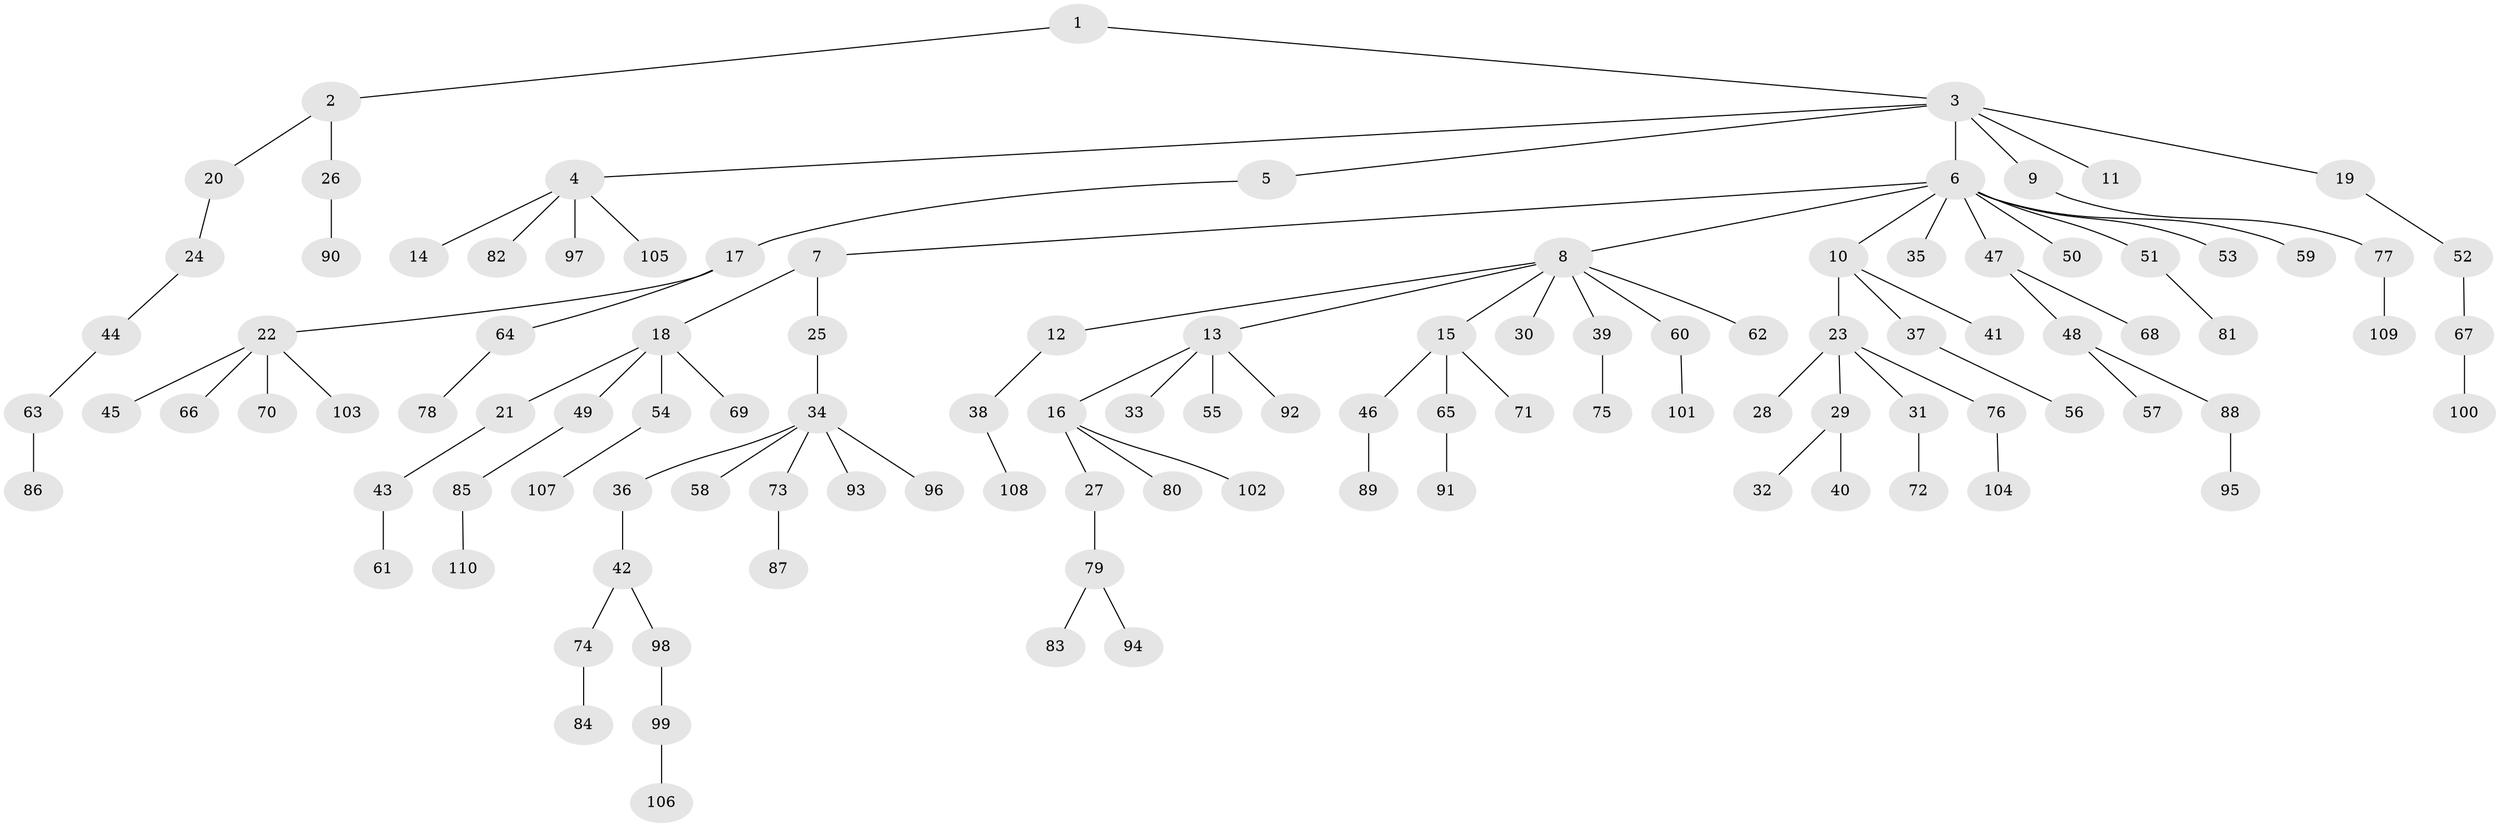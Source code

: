 // Generated by graph-tools (version 1.1) at 2025/15/03/09/25 04:15:21]
// undirected, 110 vertices, 109 edges
graph export_dot {
graph [start="1"]
  node [color=gray90,style=filled];
  1;
  2;
  3;
  4;
  5;
  6;
  7;
  8;
  9;
  10;
  11;
  12;
  13;
  14;
  15;
  16;
  17;
  18;
  19;
  20;
  21;
  22;
  23;
  24;
  25;
  26;
  27;
  28;
  29;
  30;
  31;
  32;
  33;
  34;
  35;
  36;
  37;
  38;
  39;
  40;
  41;
  42;
  43;
  44;
  45;
  46;
  47;
  48;
  49;
  50;
  51;
  52;
  53;
  54;
  55;
  56;
  57;
  58;
  59;
  60;
  61;
  62;
  63;
  64;
  65;
  66;
  67;
  68;
  69;
  70;
  71;
  72;
  73;
  74;
  75;
  76;
  77;
  78;
  79;
  80;
  81;
  82;
  83;
  84;
  85;
  86;
  87;
  88;
  89;
  90;
  91;
  92;
  93;
  94;
  95;
  96;
  97;
  98;
  99;
  100;
  101;
  102;
  103;
  104;
  105;
  106;
  107;
  108;
  109;
  110;
  1 -- 2;
  1 -- 3;
  2 -- 20;
  2 -- 26;
  3 -- 4;
  3 -- 5;
  3 -- 6;
  3 -- 9;
  3 -- 11;
  3 -- 19;
  4 -- 14;
  4 -- 82;
  4 -- 97;
  4 -- 105;
  5 -- 17;
  6 -- 7;
  6 -- 8;
  6 -- 10;
  6 -- 35;
  6 -- 47;
  6 -- 50;
  6 -- 51;
  6 -- 53;
  6 -- 59;
  7 -- 18;
  7 -- 25;
  8 -- 12;
  8 -- 13;
  8 -- 15;
  8 -- 30;
  8 -- 39;
  8 -- 60;
  8 -- 62;
  9 -- 77;
  10 -- 23;
  10 -- 37;
  10 -- 41;
  12 -- 38;
  13 -- 16;
  13 -- 33;
  13 -- 55;
  13 -- 92;
  15 -- 46;
  15 -- 65;
  15 -- 71;
  16 -- 27;
  16 -- 80;
  16 -- 102;
  17 -- 22;
  17 -- 64;
  18 -- 21;
  18 -- 49;
  18 -- 54;
  18 -- 69;
  19 -- 52;
  20 -- 24;
  21 -- 43;
  22 -- 45;
  22 -- 66;
  22 -- 70;
  22 -- 103;
  23 -- 28;
  23 -- 29;
  23 -- 31;
  23 -- 76;
  24 -- 44;
  25 -- 34;
  26 -- 90;
  27 -- 79;
  29 -- 32;
  29 -- 40;
  31 -- 72;
  34 -- 36;
  34 -- 58;
  34 -- 73;
  34 -- 93;
  34 -- 96;
  36 -- 42;
  37 -- 56;
  38 -- 108;
  39 -- 75;
  42 -- 74;
  42 -- 98;
  43 -- 61;
  44 -- 63;
  46 -- 89;
  47 -- 48;
  47 -- 68;
  48 -- 57;
  48 -- 88;
  49 -- 85;
  51 -- 81;
  52 -- 67;
  54 -- 107;
  60 -- 101;
  63 -- 86;
  64 -- 78;
  65 -- 91;
  67 -- 100;
  73 -- 87;
  74 -- 84;
  76 -- 104;
  77 -- 109;
  79 -- 83;
  79 -- 94;
  85 -- 110;
  88 -- 95;
  98 -- 99;
  99 -- 106;
}
